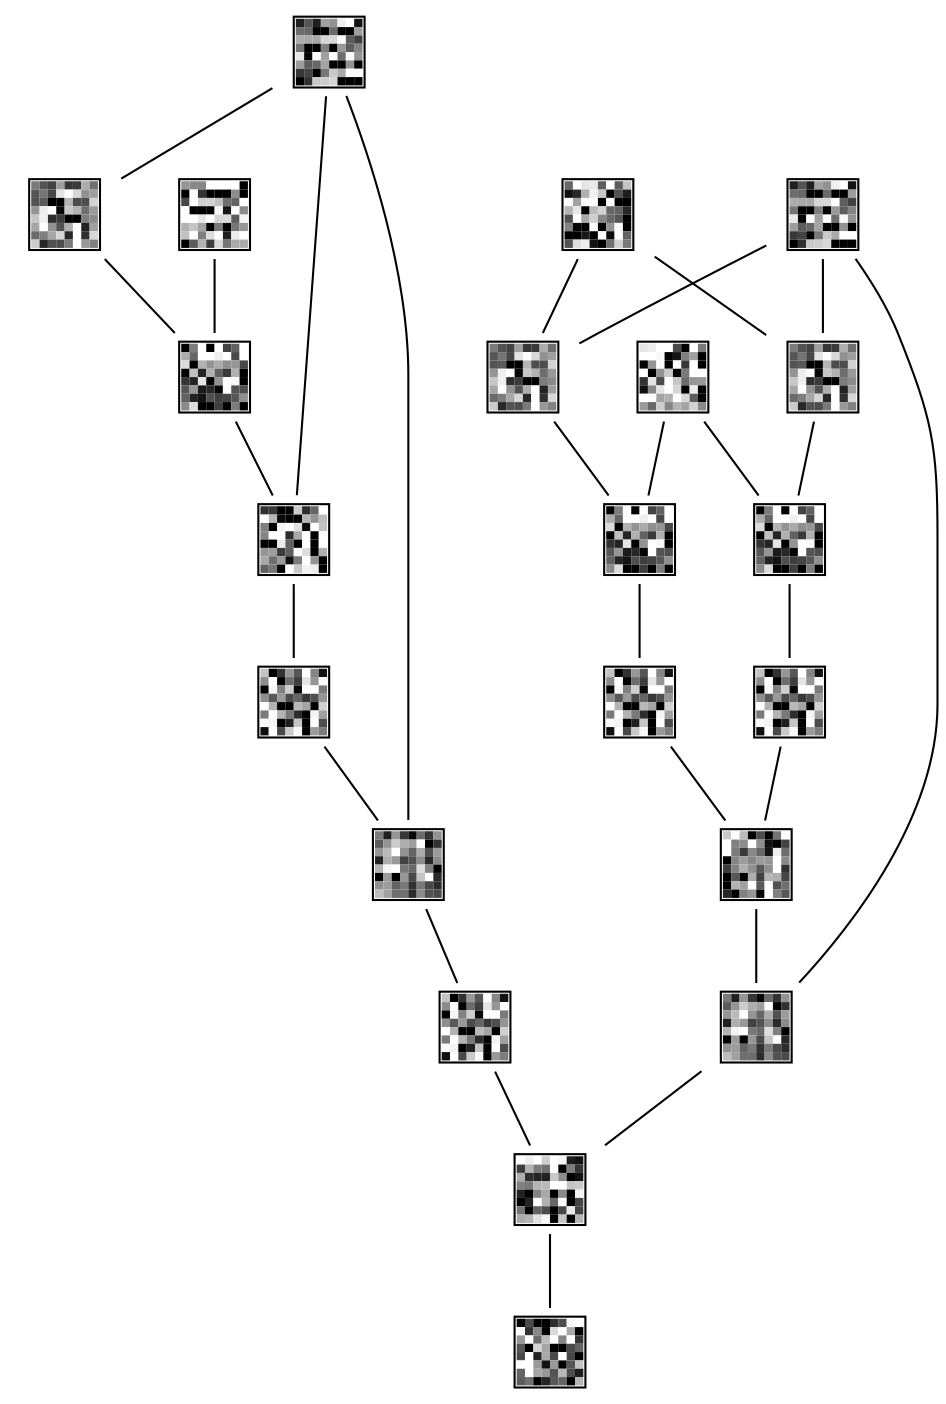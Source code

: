 
graph test {
	n0 [shape=none,margin=none,label=<<table border="1" cellborder="0" cellspacing="0"><tr><td bgcolor="#202020"></td><td bgcolor="#555555"></td><td bgcolor="#202020"></td><td bgcolor="#a1a1a1"></td><td bgcolor="#929292"></td><td bgcolor="#efefef"></td><td bgcolor="#ffffff"></td><td bgcolor="#131313"></td></tr><tr><td bgcolor="#6c6c6c"></td><td bgcolor="#676767"></td><td bgcolor="#000000"></td><td bgcolor="#000000"></td><td bgcolor="#6a6a6a"></td><td bgcolor="#000000"></td><td bgcolor="#000000"></td><td bgcolor="#9d9d9d"></td></tr><tr><td bgcolor="#acacac"></td><td bgcolor="#a8a8a8"></td><td bgcolor="#a7a7a7"></td><td bgcolor="#d5d5d5"></td><td bgcolor="#d7d7d7"></td><td bgcolor="#ffffff"></td><td bgcolor="#5e5e5e"></td><td bgcolor="#414141"></td></tr><tr><td bgcolor="#767676"></td><td bgcolor="#000000"></td><td bgcolor="#000000"></td><td bgcolor="#7f7f7f"></td><td bgcolor="#000000"></td><td bgcolor="#999999"></td><td bgcolor="#5d5d5d"></td><td bgcolor="#848484"></td></tr><tr><td bgcolor="#e9e9e9"></td><td bgcolor="#070707"></td><td bgcolor="#ffffff"></td><td bgcolor="#a0a0a0"></td><td bgcolor="#ffffff"></td><td bgcolor="#6e6e6e"></td><td bgcolor="#f8f8f8"></td><td bgcolor="#939393"></td></tr><tr><td bgcolor="#9d9d9d"></td><td bgcolor="#5c5c5c"></td><td bgcolor="#676767"></td><td bgcolor="#a4a4a4"></td><td bgcolor="#000000"></td><td bgcolor="#000000"></td><td bgcolor="#939393"></td><td bgcolor="#000000"></td></tr><tr><td bgcolor="#373737"></td><td bgcolor="#434343"></td><td bgcolor="#000000"></td><td bgcolor="#777777"></td><td bgcolor="#c9c9c9"></td><td bgcolor="#aaaaaa"></td><td bgcolor="#ffffff"></td><td bgcolor="#ffffff"></td></tr><tr><td bgcolor="#000000"></td><td bgcolor="#303030"></td><td bgcolor="#c9c9c9"></td><td bgcolor="#cbcbcb"></td><td bgcolor="#d6d6d6"></td><td bgcolor="#000000"></td><td bgcolor="#000000"></td><td bgcolor="#000000"></td></tr></table>>];
	n1 [shape=none,margin=none,label=<<table border="1" cellborder="0" cellspacing="0"><tr><td bgcolor="#959595"></td><td bgcolor="#888888"></td><td bgcolor="#878787"></td><td bgcolor="#ffffff"></td><td bgcolor="#ffffff"></td><td bgcolor="#ffffff"></td><td bgcolor="#ffffff"></td><td bgcolor="#000000"></td></tr><tr><td bgcolor="#000000"></td><td bgcolor="#ffffff"></td><td bgcolor="#353535"></td><td bgcolor="#000000"></td><td bgcolor="#000000"></td><td bgcolor="#000000"></td><td bgcolor="#8d8d8d"></td><td bgcolor="#000000"></td></tr><tr><td bgcolor="#464646"></td><td bgcolor="#ffffff"></td><td bgcolor="#d0d0d0"></td><td bgcolor="#d2d2d2"></td><td bgcolor="#c0c0c0"></td><td bgcolor="#707070"></td><td bgcolor="#656565"></td><td bgcolor="#ffffff"></td></tr><tr><td bgcolor="#ffffff"></td><td bgcolor="#000000"></td><td bgcolor="#000000"></td><td bgcolor="#000000"></td><td bgcolor="#f6f6f6"></td><td bgcolor="#151515"></td><td bgcolor="#ffffff"></td><td bgcolor="#8b8b8b"></td></tr><tr><td bgcolor="#ffffff"></td><td bgcolor="#ffffff"></td><td bgcolor="#e8e8e8"></td><td bgcolor="#ffffff"></td><td bgcolor="#d5d5d5"></td><td bgcolor="#d9d9d9"></td><td bgcolor="#5c5c5c"></td><td bgcolor="#f4f4f4"></td></tr><tr><td bgcolor="#b1b1b1"></td><td bgcolor="#c3c3c3"></td><td bgcolor="#a3a3a3"></td><td bgcolor="#000000"></td><td bgcolor="#797979"></td><td bgcolor="#000000"></td><td bgcolor="#777777"></td><td bgcolor="#959595"></td></tr><tr><td bgcolor="#c1c1c1"></td><td bgcolor="#ffffff"></td><td bgcolor="#7f7f7f"></td><td bgcolor="#dcdcdc"></td><td bgcolor="#ffffff"></td><td bgcolor="#202020"></td><td bgcolor="#ececec"></td><td bgcolor="#ffffff"></td></tr><tr><td bgcolor="#000000"></td><td bgcolor="#5c5c5c"></td><td bgcolor="#b2b2b2"></td><td bgcolor="#3d3d3d"></td><td bgcolor="#d8d8d8"></td><td bgcolor="#757575"></td><td bgcolor="#aaaaaa"></td><td bgcolor="#acacac"></td></tr></table>>];
	n2 [shape=none,margin=none,label=<<table border="1" cellborder="0" cellspacing="0"><tr><td bgcolor="#7a7a7a"></td><td bgcolor="#525252"></td><td bgcolor="#424242"></td><td bgcolor="#9e9e9e"></td><td bgcolor="#373737"></td><td bgcolor="#3a3a3a"></td><td bgcolor="#adadad"></td><td bgcolor="#6f6f6f"></td></tr><tr><td bgcolor="#555555"></td><td bgcolor="#757575"></td><td bgcolor="#474747"></td><td bgcolor="#e3e3e3"></td><td bgcolor="#fcfcfc"></td><td bgcolor="#d7d7d7"></td><td bgcolor="#919191"></td><td bgcolor="#9e9e9e"></td></tr><tr><td bgcolor="#535353"></td><td bgcolor="#5a5a5a"></td><td bgcolor="#000000"></td><td bgcolor="#000000"></td><td bgcolor="#b5b5b5"></td><td bgcolor="#4d4d4d"></td><td bgcolor="#4e4e4e"></td><td bgcolor="#d3d3d3"></td></tr><tr><td bgcolor="#949494"></td><td bgcolor="#eeeeee"></td><td bgcolor="#ffffff"></td><td bgcolor="#080808"></td><td bgcolor="#c7c7c7"></td><td bgcolor="#b2b2b2"></td><td bgcolor="#6e6e6e"></td><td bgcolor="#999999"></td></tr><tr><td bgcolor="#c6c6c6"></td><td bgcolor="#efefef"></td><td bgcolor="#2f2f2f"></td><td bgcolor="#3b3b3b"></td><td bgcolor="#000000"></td><td bgcolor="#000000"></td><td bgcolor="#7d7d7d"></td><td bgcolor="#8b8b8b"></td></tr><tr><td bgcolor="#a6a6a6"></td><td bgcolor="#ffffff"></td><td bgcolor="#929292"></td><td bgcolor="#535353"></td><td bgcolor="#afafaf"></td><td bgcolor="#ffffff"></td><td bgcolor="#222222"></td><td bgcolor="#9f9f9f"></td></tr><tr><td bgcolor="#6a6a6a"></td><td bgcolor="#7f7f7f"></td><td bgcolor="#a7a7a7"></td><td bgcolor="#d6d6d6"></td><td bgcolor="#282828"></td><td bgcolor="#ffffff"></td><td bgcolor="#303030"></td><td bgcolor="#d7d7d7"></td></tr><tr><td bgcolor="#cacaca"></td><td bgcolor="#282828"></td><td bgcolor="#525252"></td><td bgcolor="#4d4d4d"></td><td bgcolor="#7a7a7a"></td><td bgcolor="#ffffff"></td><td bgcolor="#989898"></td><td bgcolor="#818181"></td></tr></table>>];
	n3 [shape=none,margin=none,label=<<table border="1" cellborder="0" cellspacing="0"><tr><td bgcolor="#000000"></td><td bgcolor="#7c7c7c"></td><td bgcolor="#ffffff"></td><td bgcolor="#000000"></td><td bgcolor="#ffffff"></td><td bgcolor="#434343"></td><td bgcolor="#616161"></td><td bgcolor="#ffffff"></td></tr><tr><td bgcolor="#ababab"></td><td bgcolor="#666666"></td><td bgcolor="#ffffff"></td><td bgcolor="#ffffff"></td><td bgcolor="#efefef"></td><td bgcolor="#ffffff"></td><td bgcolor="#494949"></td><td bgcolor="#ffffff"></td></tr><tr><td bgcolor="#dbdbdb"></td><td bgcolor="#000000"></td><td bgcolor="#b2b2b2"></td><td bgcolor="#939393"></td><td bgcolor="#aaaaaa"></td><td bgcolor="#8f8f8f"></td><td bgcolor="#959595"></td><td bgcolor="#474747"></td></tr><tr><td bgcolor="#000000"></td><td bgcolor="#c0c0c0"></td><td bgcolor="#252525"></td><td bgcolor="#b0b0b0"></td><td bgcolor="#616161"></td><td bgcolor="#3a3a3a"></td><td bgcolor="#b0b0b0"></td><td bgcolor="#000000"></td></tr><tr><td bgcolor="#323232"></td><td bgcolor="#242424"></td><td bgcolor="#e5e5e5"></td><td bgcolor="#000000"></td><td bgcolor="#939393"></td><td bgcolor="#ffffff"></td><td bgcolor="#f8f8f8"></td><td bgcolor="#000000"></td></tr><tr><td bgcolor="#575757"></td><td bgcolor="#969696"></td><td bgcolor="#1b1b1b"></td><td bgcolor="#282828"></td><td bgcolor="#050505"></td><td bgcolor="#ffffff"></td><td bgcolor="#535353"></td><td bgcolor="#4e4e4e"></td></tr><tr><td bgcolor="#626262"></td><td bgcolor="#232323"></td><td bgcolor="#131313"></td><td bgcolor="#4f4f4f"></td><td bgcolor="#3e3e3e"></td><td bgcolor="#444444"></td><td bgcolor="#575757"></td><td bgcolor="#909090"></td></tr><tr><td bgcolor="#8a8a8a"></td><td bgcolor="#dddddd"></td><td bgcolor="#000000"></td><td bgcolor="#000000"></td><td bgcolor="#3e3e3e"></td><td bgcolor="#000000"></td><td bgcolor="#7c7c7c"></td><td bgcolor="#000000"></td></tr></table>>];
	n4 [shape=none,margin=none,label=<<table border="1" cellborder="0" cellspacing="0"><tr><td bgcolor="#313131"></td><td bgcolor="#393939"></td><td bgcolor="#000000"></td><td bgcolor="#000000"></td><td bgcolor="#cccccc"></td><td bgcolor="#2d2d2d"></td><td bgcolor="#656565"></td><td bgcolor="#ffffff"></td></tr><tr><td bgcolor="#ffffff"></td><td bgcolor="#b7b7b7"></td><td bgcolor="#0a0a0a"></td><td bgcolor="#000000"></td><td bgcolor="#000000"></td><td bgcolor="#b5b5b5"></td><td bgcolor="#949494"></td><td bgcolor="#bcbcbc"></td></tr><tr><td bgcolor="#7f7f7f"></td><td bgcolor="#000000"></td><td bgcolor="#f5f5f5"></td><td bgcolor="#ffffff"></td><td bgcolor="#e0e0e0"></td><td bgcolor="#0b0b0b"></td><td bgcolor="#ffffff"></td><td bgcolor="#c2c2c2"></td></tr><tr><td bgcolor="#858585"></td><td bgcolor="#ffffff"></td><td bgcolor="#ffffff"></td><td bgcolor="#2c2c2c"></td><td bgcolor="#a9a9a9"></td><td bgcolor="#ffffff"></td><td bgcolor="#000000"></td><td bgcolor="#ffffff"></td></tr><tr><td bgcolor="#000000"></td><td bgcolor="#000000"></td><td bgcolor="#ebebeb"></td><td bgcolor="#616161"></td><td bgcolor="#000000"></td><td bgcolor="#ffffff"></td><td bgcolor="#000000"></td><td bgcolor="#ffffff"></td></tr><tr><td bgcolor="#969696"></td><td bgcolor="#9d9d9d"></td><td bgcolor="#3a3a3a"></td><td bgcolor="#5f5f5f"></td><td bgcolor="#ffffff"></td><td bgcolor="#dddddd"></td><td bgcolor="#000000"></td><td bgcolor="#b0b0b0"></td></tr><tr><td bgcolor="#a8a8a8"></td><td bgcolor="#6e6e6e"></td><td bgcolor="#989898"></td><td bgcolor="#111111"></td><td bgcolor="#7b7b7b"></td><td bgcolor="#ffffff"></td><td bgcolor="#949494"></td><td bgcolor="#000000"></td></tr><tr><td bgcolor="#616161"></td><td bgcolor="#767676"></td><td bgcolor="#000000"></td><td bgcolor="#ffffff"></td><td bgcolor="#c9c9c9"></td><td bgcolor="#f3f3f3"></td><td bgcolor="#efefef"></td><td bgcolor="#000000"></td></tr></table>>];
	n5 [shape=none,margin=none,label=<<table border="1" cellborder="0" cellspacing="0"><tr><td bgcolor="#c3c3c3"></td><td bgcolor="#000000"></td><td bgcolor="#323232"></td><td bgcolor="#979797"></td><td bgcolor="#565656"></td><td bgcolor="#ffffff"></td><td bgcolor="#868686"></td><td bgcolor="#131313"></td></tr><tr><td bgcolor="#8b8b8b"></td><td bgcolor="#ffffff"></td><td bgcolor="#000000"></td><td bgcolor="#6c6c6c"></td><td bgcolor="#3e3e3e"></td><td bgcolor="#e5e5e5"></td><td bgcolor="#959595"></td><td bgcolor="#ffffff"></td></tr><tr><td bgcolor="#000000"></td><td bgcolor="#f6f6f6"></td><td bgcolor="#818181"></td><td bgcolor="#cecece"></td><td bgcolor="#090909"></td><td bgcolor="#ffffff"></td><td bgcolor="#ffffff"></td><td bgcolor="#7a7a7a"></td></tr><tr><td bgcolor="#8e8e8e"></td><td bgcolor="#595959"></td><td bgcolor="#999999"></td><td bgcolor="#4b4b4b"></td><td bgcolor="#656565"></td><td bgcolor="#383838"></td><td bgcolor="#4f4f4f"></td><td bgcolor="#959595"></td></tr><tr><td bgcolor="#ffffff"></td><td bgcolor="#b2b2b2"></td><td bgcolor="#000000"></td><td bgcolor="#000000"></td><td bgcolor="#b9b9b9"></td><td bgcolor="#a4a4a4"></td><td bgcolor="#000000"></td><td bgcolor="#d0d0d0"></td></tr><tr><td bgcolor="#7a7a7a"></td><td bgcolor="#ffffff"></td><td bgcolor="#b3b3b3"></td><td bgcolor="#787878"></td><td bgcolor="#2c2c2c"></td><td bgcolor="#000000"></td><td bgcolor="#f4f4f4"></td><td bgcolor="#a0a0a0"></td></tr><tr><td bgcolor="#f9f9f9"></td><td bgcolor="#f3f3f3"></td><td bgcolor="#000000"></td><td bgcolor="#202020"></td><td bgcolor="#c4c4c4"></td><td bgcolor="#000000"></td><td bgcolor="#ffffff"></td><td bgcolor="#4d4d4d"></td></tr><tr><td bgcolor="#101010"></td><td bgcolor="#ffffff"></td><td bgcolor="#484848"></td><td bgcolor="#c9c9c9"></td><td bgcolor="#f7f7f7"></td><td bgcolor="#000000"></td><td bgcolor="#999999"></td><td bgcolor="#7c7c7c"></td></tr></table>>];
	n6 [shape=none,margin=none,label=<<table border="1" cellborder="0" cellspacing="0"><tr><td bgcolor="#7a7a7a"></td><td bgcolor="#202020"></td><td bgcolor="#959595"></td><td bgcolor="#363636"></td><td bgcolor="#080808"></td><td bgcolor="#6a6a6a"></td><td bgcolor="#343434"></td><td bgcolor="#929292"></td></tr><tr><td bgcolor="#5b5b5b"></td><td bgcolor="#949494"></td><td bgcolor="#cccccc"></td><td bgcolor="#adadad"></td><td bgcolor="#9e9e9e"></td><td bgcolor="#ffffff"></td><td bgcolor="#000000"></td><td bgcolor="#313131"></td></tr><tr><td bgcolor="#969696"></td><td bgcolor="#bababa"></td><td bgcolor="#ffffff"></td><td bgcolor="#939393"></td><td bgcolor="#656565"></td><td bgcolor="#acacac"></td><td bgcolor="#505050"></td><td bgcolor="#9b9b9b"></td></tr><tr><td bgcolor="#212121"></td><td bgcolor="#aeaeae"></td><td bgcolor="#989898"></td><td bgcolor="#414141"></td><td bgcolor="#525252"></td><td bgcolor="#8c8c8c"></td><td bgcolor="#292929"></td><td bgcolor="#8b8b8b"></td></tr><tr><td bgcolor="#b3b3b3"></td><td bgcolor="#f5f5f5"></td><td bgcolor="#ffffff"></td><td bgcolor="#787878"></td><td bgcolor="#696969"></td><td bgcolor="#dedede"></td><td bgcolor="#808080"></td><td bgcolor="#000000"></td></tr><tr><td bgcolor="#000000"></td><td bgcolor="#9c9c9c"></td><td bgcolor="#000000"></td><td bgcolor="#979797"></td><td bgcolor="#4b4b4b"></td><td bgcolor="#c5c5c5"></td><td bgcolor="#ffffff"></td><td bgcolor="#282828"></td></tr><tr><td bgcolor="#909090"></td><td bgcolor="#9c9c9c"></td><td bgcolor="#636363"></td><td bgcolor="#797979"></td><td bgcolor="#323232"></td><td bgcolor="#797979"></td><td bgcolor="#4a4a4a"></td><td bgcolor="#2c2c2c"></td></tr><tr><td bgcolor="#bcbcbc"></td><td bgcolor="#a0a0a0"></td><td bgcolor="#6e6e6e"></td><td bgcolor="#6e6e6e"></td><td bgcolor="#2c2c2c"></td><td bgcolor="#8b8b8b"></td><td bgcolor="#515151"></td><td bgcolor="#4b4b4b"></td></tr></table>>];
	n7 [shape=none,margin=none,label=<<table border="1" cellborder="0" cellspacing="0"><tr><td bgcolor="#c3c3c3"></td><td bgcolor="#000000"></td><td bgcolor="#323232"></td><td bgcolor="#979797"></td><td bgcolor="#565656"></td><td bgcolor="#ffffff"></td><td bgcolor="#868686"></td><td bgcolor="#131313"></td></tr><tr><td bgcolor="#8b8b8b"></td><td bgcolor="#ffffff"></td><td bgcolor="#000000"></td><td bgcolor="#6c6c6c"></td><td bgcolor="#3e3e3e"></td><td bgcolor="#e5e5e5"></td><td bgcolor="#959595"></td><td bgcolor="#ffffff"></td></tr><tr><td bgcolor="#000000"></td><td bgcolor="#f6f6f6"></td><td bgcolor="#818181"></td><td bgcolor="#cecece"></td><td bgcolor="#090909"></td><td bgcolor="#ffffff"></td><td bgcolor="#ffffff"></td><td bgcolor="#7a7a7a"></td></tr><tr><td bgcolor="#8e8e8e"></td><td bgcolor="#595959"></td><td bgcolor="#999999"></td><td bgcolor="#4b4b4b"></td><td bgcolor="#656565"></td><td bgcolor="#383838"></td><td bgcolor="#4f4f4f"></td><td bgcolor="#959595"></td></tr><tr><td bgcolor="#ffffff"></td><td bgcolor="#b2b2b2"></td><td bgcolor="#000000"></td><td bgcolor="#000000"></td><td bgcolor="#b9b9b9"></td><td bgcolor="#a4a4a4"></td><td bgcolor="#000000"></td><td bgcolor="#d0d0d0"></td></tr><tr><td bgcolor="#7a7a7a"></td><td bgcolor="#ffffff"></td><td bgcolor="#b3b3b3"></td><td bgcolor="#787878"></td><td bgcolor="#2c2c2c"></td><td bgcolor="#000000"></td><td bgcolor="#f4f4f4"></td><td bgcolor="#a0a0a0"></td></tr><tr><td bgcolor="#f9f9f9"></td><td bgcolor="#f3f3f3"></td><td bgcolor="#000000"></td><td bgcolor="#202020"></td><td bgcolor="#c4c4c4"></td><td bgcolor="#000000"></td><td bgcolor="#ffffff"></td><td bgcolor="#4d4d4d"></td></tr><tr><td bgcolor="#101010"></td><td bgcolor="#ffffff"></td><td bgcolor="#484848"></td><td bgcolor="#c9c9c9"></td><td bgcolor="#f7f7f7"></td><td bgcolor="#000000"></td><td bgcolor="#999999"></td><td bgcolor="#7c7c7c"></td></tr></table>>];
	n8 [shape=none,margin=none,label=<<table border="1" cellborder="0" cellspacing="0"><tr><td bgcolor="#202020"></td><td bgcolor="#555555"></td><td bgcolor="#202020"></td><td bgcolor="#a1a1a1"></td><td bgcolor="#929292"></td><td bgcolor="#efefef"></td><td bgcolor="#ffffff"></td><td bgcolor="#131313"></td></tr><tr><td bgcolor="#6c6c6c"></td><td bgcolor="#676767"></td><td bgcolor="#000000"></td><td bgcolor="#000000"></td><td bgcolor="#6a6a6a"></td><td bgcolor="#000000"></td><td bgcolor="#000000"></td><td bgcolor="#9d9d9d"></td></tr><tr><td bgcolor="#acacac"></td><td bgcolor="#a8a8a8"></td><td bgcolor="#a7a7a7"></td><td bgcolor="#d5d5d5"></td><td bgcolor="#d7d7d7"></td><td bgcolor="#ffffff"></td><td bgcolor="#5e5e5e"></td><td bgcolor="#414141"></td></tr><tr><td bgcolor="#767676"></td><td bgcolor="#000000"></td><td bgcolor="#000000"></td><td bgcolor="#7f7f7f"></td><td bgcolor="#000000"></td><td bgcolor="#999999"></td><td bgcolor="#5d5d5d"></td><td bgcolor="#848484"></td></tr><tr><td bgcolor="#e9e9e9"></td><td bgcolor="#070707"></td><td bgcolor="#ffffff"></td><td bgcolor="#a0a0a0"></td><td bgcolor="#ffffff"></td><td bgcolor="#6e6e6e"></td><td bgcolor="#f8f8f8"></td><td bgcolor="#939393"></td></tr><tr><td bgcolor="#9d9d9d"></td><td bgcolor="#5c5c5c"></td><td bgcolor="#676767"></td><td bgcolor="#a4a4a4"></td><td bgcolor="#000000"></td><td bgcolor="#000000"></td><td bgcolor="#939393"></td><td bgcolor="#000000"></td></tr><tr><td bgcolor="#373737"></td><td bgcolor="#434343"></td><td bgcolor="#000000"></td><td bgcolor="#777777"></td><td bgcolor="#c9c9c9"></td><td bgcolor="#aaaaaa"></td><td bgcolor="#ffffff"></td><td bgcolor="#ffffff"></td></tr><tr><td bgcolor="#000000"></td><td bgcolor="#303030"></td><td bgcolor="#c9c9c9"></td><td bgcolor="#cbcbcb"></td><td bgcolor="#d6d6d6"></td><td bgcolor="#000000"></td><td bgcolor="#000000"></td><td bgcolor="#000000"></td></tr></table>>];
	n9 [shape=none,margin=none,label=<<table border="1" cellborder="0" cellspacing="0"><tr><td bgcolor="#e5e5e5"></td><td bgcolor="#ededed"></td><td bgcolor="#ffffff"></td><td bgcolor="#ffffff"></td><td bgcolor="#494949"></td><td bgcolor="#010101"></td><td bgcolor="#ffffff"></td><td bgcolor="#7a7a7a"></td></tr><tr><td bgcolor="#ffffff"></td><td bgcolor="#ffffff"></td><td bgcolor="#f8f8f8"></td><td bgcolor="#000000"></td><td bgcolor="#161616"></td><td bgcolor="#808080"></td><td bgcolor="#9e9e9e"></td><td bgcolor="#000000"></td></tr><tr><td bgcolor="#000000"></td><td bgcolor="#959595"></td><td bgcolor="#fbfbfb"></td><td bgcolor="#000000"></td><td bgcolor="#ffffff"></td><td bgcolor="#383838"></td><td bgcolor="#ffffff"></td><td bgcolor="#000000"></td></tr><tr><td bgcolor="#ffffff"></td><td bgcolor="#000000"></td><td bgcolor="#929292"></td><td bgcolor="#c9c9c9"></td><td bgcolor="#020202"></td><td bgcolor="#797979"></td><td bgcolor="#ffffff"></td><td bgcolor="#ffffff"></td></tr><tr><td bgcolor="#333333"></td><td bgcolor="#e4e4e4"></td><td bgcolor="#4b4b4b"></td><td bgcolor="#ffffff"></td><td bgcolor="#c6c6c6"></td><td bgcolor="#6e6e6e"></td><td bgcolor="#959595"></td><td bgcolor="#999999"></td></tr><tr><td bgcolor="#0f0f0f"></td><td bgcolor="#878787"></td><td bgcolor="#e3e3e3"></td><td bgcolor="#ffffff"></td><td bgcolor="#d4d4d4"></td><td bgcolor="#000000"></td><td bgcolor="#eaeaea"></td><td bgcolor="#000000"></td></tr><tr><td bgcolor="#ffffff"></td><td bgcolor="#fcfcfc"></td><td bgcolor="#a3a3a3"></td><td bgcolor="#b0b0b0"></td><td bgcolor="#ffffff"></td><td bgcolor="#d8d8d8"></td><td bgcolor="#5c5c5c"></td><td bgcolor="#040404"></td></tr><tr><td bgcolor="#999999"></td><td bgcolor="#696969"></td><td bgcolor="#cecece"></td><td bgcolor="#858585"></td><td bgcolor="#b4b4b4"></td><td bgcolor="#a3a3a3"></td><td bgcolor="#d0d0d0"></td><td bgcolor="#8b8b8b"></td></tr></table>>];
	n10 [shape=none,margin=none,label=<<table border="1" cellborder="0" cellspacing="0"><tr><td bgcolor="#676767"></td><td bgcolor="#ffffff"></td><td bgcolor="#e5e5e5"></td><td bgcolor="#e8e8e8"></td><td bgcolor="#5e5e5e"></td><td bgcolor="#ffffff"></td><td bgcolor="#5d5d5d"></td><td bgcolor="#c3c3c3"></td></tr><tr><td bgcolor="#111111"></td><td bgcolor="#292929"></td><td bgcolor="#afafaf"></td><td bgcolor="#f1f1f1"></td><td bgcolor="#c6c6c6"></td><td bgcolor="#000000"></td><td bgcolor="#525252"></td><td bgcolor="#1d1d1d"></td></tr><tr><td bgcolor="#ffffff"></td><td bgcolor="#a2a2a2"></td><td bgcolor="#ffffff"></td><td bgcolor="#ffffff"></td><td bgcolor="#000000"></td><td bgcolor="#ffffff"></td><td bgcolor="#000000"></td><td bgcolor="#000000"></td></tr><tr><td bgcolor="#b4b4b4"></td><td bgcolor="#e6e6e6"></td><td bgcolor="#000000"></td><td bgcolor="#bababa"></td><td bgcolor="#d3d3d3"></td><td bgcolor="#686868"></td><td bgcolor="#636363"></td><td bgcolor="#272727"></td></tr><tr><td bgcolor="#505050"></td><td bgcolor="#ffffff"></td><td bgcolor="#a7a7a7"></td><td bgcolor="#cfcfcf"></td><td bgcolor="#868686"></td><td bgcolor="#696969"></td><td bgcolor="#565656"></td><td bgcolor="#000000"></td></tr><tr><td bgcolor="#828282"></td><td bgcolor="#070707"></td><td bgcolor="#000000"></td><td bgcolor="#ffffff"></td><td bgcolor="#000000"></td><td bgcolor="#959595"></td><td bgcolor="#ffffff"></td><td bgcolor="#000000"></td></tr><tr><td bgcolor="#000000"></td><td bgcolor="#000000"></td><td bgcolor="#181818"></td><td bgcolor="#000000"></td><td bgcolor="#ffffff"></td><td bgcolor="#0b0b0b"></td><td bgcolor="#ffffff"></td><td bgcolor="#646464"></td></tr><tr><td bgcolor="#525252"></td><td bgcolor="#dddddd"></td><td bgcolor="#ececec"></td><td bgcolor="#121212"></td><td bgcolor="#000000"></td><td bgcolor="#6e6e6e"></td><td bgcolor="#cecece"></td><td bgcolor="#777777"></td></tr></table>>];
	n11 [shape=none,margin=none,label=<<table border="1" cellborder="0" cellspacing="0"><tr><td bgcolor="#7a7a7a"></td><td bgcolor="#525252"></td><td bgcolor="#424242"></td><td bgcolor="#9e9e9e"></td><td bgcolor="#373737"></td><td bgcolor="#3a3a3a"></td><td bgcolor="#adadad"></td><td bgcolor="#6f6f6f"></td></tr><tr><td bgcolor="#555555"></td><td bgcolor="#757575"></td><td bgcolor="#474747"></td><td bgcolor="#e3e3e3"></td><td bgcolor="#fcfcfc"></td><td bgcolor="#d7d7d7"></td><td bgcolor="#919191"></td><td bgcolor="#9e9e9e"></td></tr><tr><td bgcolor="#535353"></td><td bgcolor="#5a5a5a"></td><td bgcolor="#000000"></td><td bgcolor="#000000"></td><td bgcolor="#b5b5b5"></td><td bgcolor="#4d4d4d"></td><td bgcolor="#4e4e4e"></td><td bgcolor="#d3d3d3"></td></tr><tr><td bgcolor="#949494"></td><td bgcolor="#eeeeee"></td><td bgcolor="#ffffff"></td><td bgcolor="#080808"></td><td bgcolor="#c7c7c7"></td><td bgcolor="#b2b2b2"></td><td bgcolor="#6e6e6e"></td><td bgcolor="#999999"></td></tr><tr><td bgcolor="#c6c6c6"></td><td bgcolor="#efefef"></td><td bgcolor="#2f2f2f"></td><td bgcolor="#3b3b3b"></td><td bgcolor="#000000"></td><td bgcolor="#000000"></td><td bgcolor="#7d7d7d"></td><td bgcolor="#8b8b8b"></td></tr><tr><td bgcolor="#a6a6a6"></td><td bgcolor="#ffffff"></td><td bgcolor="#929292"></td><td bgcolor="#535353"></td><td bgcolor="#afafaf"></td><td bgcolor="#ffffff"></td><td bgcolor="#222222"></td><td bgcolor="#9f9f9f"></td></tr><tr><td bgcolor="#6a6a6a"></td><td bgcolor="#7f7f7f"></td><td bgcolor="#a7a7a7"></td><td bgcolor="#d6d6d6"></td><td bgcolor="#282828"></td><td bgcolor="#ffffff"></td><td bgcolor="#303030"></td><td bgcolor="#d7d7d7"></td></tr><tr><td bgcolor="#cacaca"></td><td bgcolor="#282828"></td><td bgcolor="#525252"></td><td bgcolor="#4d4d4d"></td><td bgcolor="#7a7a7a"></td><td bgcolor="#ffffff"></td><td bgcolor="#989898"></td><td bgcolor="#818181"></td></tr></table>>];
	n12 [shape=none,margin=none,label=<<table border="1" cellborder="0" cellspacing="0"><tr><td bgcolor="#000000"></td><td bgcolor="#7c7c7c"></td><td bgcolor="#ffffff"></td><td bgcolor="#000000"></td><td bgcolor="#ffffff"></td><td bgcolor="#434343"></td><td bgcolor="#616161"></td><td bgcolor="#ffffff"></td></tr><tr><td bgcolor="#ababab"></td><td bgcolor="#666666"></td><td bgcolor="#ffffff"></td><td bgcolor="#ffffff"></td><td bgcolor="#efefef"></td><td bgcolor="#ffffff"></td><td bgcolor="#494949"></td><td bgcolor="#ffffff"></td></tr><tr><td bgcolor="#dbdbdb"></td><td bgcolor="#000000"></td><td bgcolor="#b2b2b2"></td><td bgcolor="#939393"></td><td bgcolor="#aaaaaa"></td><td bgcolor="#8f8f8f"></td><td bgcolor="#959595"></td><td bgcolor="#474747"></td></tr><tr><td bgcolor="#000000"></td><td bgcolor="#c0c0c0"></td><td bgcolor="#252525"></td><td bgcolor="#b0b0b0"></td><td bgcolor="#616161"></td><td bgcolor="#3a3a3a"></td><td bgcolor="#b0b0b0"></td><td bgcolor="#000000"></td></tr><tr><td bgcolor="#323232"></td><td bgcolor="#242424"></td><td bgcolor="#e5e5e5"></td><td bgcolor="#000000"></td><td bgcolor="#939393"></td><td bgcolor="#ffffff"></td><td bgcolor="#f8f8f8"></td><td bgcolor="#000000"></td></tr><tr><td bgcolor="#575757"></td><td bgcolor="#969696"></td><td bgcolor="#1b1b1b"></td><td bgcolor="#282828"></td><td bgcolor="#050505"></td><td bgcolor="#ffffff"></td><td bgcolor="#535353"></td><td bgcolor="#4e4e4e"></td></tr><tr><td bgcolor="#626262"></td><td bgcolor="#232323"></td><td bgcolor="#131313"></td><td bgcolor="#4f4f4f"></td><td bgcolor="#3e3e3e"></td><td bgcolor="#444444"></td><td bgcolor="#575757"></td><td bgcolor="#909090"></td></tr><tr><td bgcolor="#8a8a8a"></td><td bgcolor="#dddddd"></td><td bgcolor="#000000"></td><td bgcolor="#000000"></td><td bgcolor="#3e3e3e"></td><td bgcolor="#000000"></td><td bgcolor="#7c7c7c"></td><td bgcolor="#000000"></td></tr></table>>];
	n13 [shape=none,margin=none,label=<<table border="1" cellborder="0" cellspacing="0"><tr><td bgcolor="#c3c3c3"></td><td bgcolor="#000000"></td><td bgcolor="#323232"></td><td bgcolor="#979797"></td><td bgcolor="#565656"></td><td bgcolor="#ffffff"></td><td bgcolor="#868686"></td><td bgcolor="#131313"></td></tr><tr><td bgcolor="#8b8b8b"></td><td bgcolor="#ffffff"></td><td bgcolor="#000000"></td><td bgcolor="#6c6c6c"></td><td bgcolor="#3e3e3e"></td><td bgcolor="#e5e5e5"></td><td bgcolor="#959595"></td><td bgcolor="#ffffff"></td></tr><tr><td bgcolor="#000000"></td><td bgcolor="#f6f6f6"></td><td bgcolor="#818181"></td><td bgcolor="#cecece"></td><td bgcolor="#090909"></td><td bgcolor="#ffffff"></td><td bgcolor="#ffffff"></td><td bgcolor="#7a7a7a"></td></tr><tr><td bgcolor="#8e8e8e"></td><td bgcolor="#595959"></td><td bgcolor="#999999"></td><td bgcolor="#4b4b4b"></td><td bgcolor="#656565"></td><td bgcolor="#383838"></td><td bgcolor="#4f4f4f"></td><td bgcolor="#959595"></td></tr><tr><td bgcolor="#ffffff"></td><td bgcolor="#b2b2b2"></td><td bgcolor="#000000"></td><td bgcolor="#000000"></td><td bgcolor="#b9b9b9"></td><td bgcolor="#a4a4a4"></td><td bgcolor="#000000"></td><td bgcolor="#d0d0d0"></td></tr><tr><td bgcolor="#7a7a7a"></td><td bgcolor="#ffffff"></td><td bgcolor="#b3b3b3"></td><td bgcolor="#787878"></td><td bgcolor="#2c2c2c"></td><td bgcolor="#000000"></td><td bgcolor="#f4f4f4"></td><td bgcolor="#a0a0a0"></td></tr><tr><td bgcolor="#f9f9f9"></td><td bgcolor="#f3f3f3"></td><td bgcolor="#000000"></td><td bgcolor="#202020"></td><td bgcolor="#c4c4c4"></td><td bgcolor="#000000"></td><td bgcolor="#ffffff"></td><td bgcolor="#4d4d4d"></td></tr><tr><td bgcolor="#101010"></td><td bgcolor="#ffffff"></td><td bgcolor="#484848"></td><td bgcolor="#c9c9c9"></td><td bgcolor="#f7f7f7"></td><td bgcolor="#000000"></td><td bgcolor="#999999"></td><td bgcolor="#7c7c7c"></td></tr></table>>];
	n14 [shape=none,margin=none,label=<<table border="1" cellborder="0" cellspacing="0"><tr><td bgcolor="#7a7a7a"></td><td bgcolor="#525252"></td><td bgcolor="#424242"></td><td bgcolor="#9e9e9e"></td><td bgcolor="#373737"></td><td bgcolor="#3a3a3a"></td><td bgcolor="#adadad"></td><td bgcolor="#6f6f6f"></td></tr><tr><td bgcolor="#555555"></td><td bgcolor="#757575"></td><td bgcolor="#474747"></td><td bgcolor="#e3e3e3"></td><td bgcolor="#fcfcfc"></td><td bgcolor="#d7d7d7"></td><td bgcolor="#919191"></td><td bgcolor="#9e9e9e"></td></tr><tr><td bgcolor="#535353"></td><td bgcolor="#5a5a5a"></td><td bgcolor="#000000"></td><td bgcolor="#000000"></td><td bgcolor="#b5b5b5"></td><td bgcolor="#4d4d4d"></td><td bgcolor="#4e4e4e"></td><td bgcolor="#d3d3d3"></td></tr><tr><td bgcolor="#949494"></td><td bgcolor="#eeeeee"></td><td bgcolor="#ffffff"></td><td bgcolor="#080808"></td><td bgcolor="#c7c7c7"></td><td bgcolor="#b2b2b2"></td><td bgcolor="#6e6e6e"></td><td bgcolor="#999999"></td></tr><tr><td bgcolor="#c6c6c6"></td><td bgcolor="#efefef"></td><td bgcolor="#2f2f2f"></td><td bgcolor="#3b3b3b"></td><td bgcolor="#000000"></td><td bgcolor="#000000"></td><td bgcolor="#7d7d7d"></td><td bgcolor="#8b8b8b"></td></tr><tr><td bgcolor="#a6a6a6"></td><td bgcolor="#ffffff"></td><td bgcolor="#929292"></td><td bgcolor="#535353"></td><td bgcolor="#afafaf"></td><td bgcolor="#ffffff"></td><td bgcolor="#222222"></td><td bgcolor="#9f9f9f"></td></tr><tr><td bgcolor="#6a6a6a"></td><td bgcolor="#7f7f7f"></td><td bgcolor="#a7a7a7"></td><td bgcolor="#d6d6d6"></td><td bgcolor="#282828"></td><td bgcolor="#ffffff"></td><td bgcolor="#303030"></td><td bgcolor="#d7d7d7"></td></tr><tr><td bgcolor="#cacaca"></td><td bgcolor="#282828"></td><td bgcolor="#525252"></td><td bgcolor="#4d4d4d"></td><td bgcolor="#7a7a7a"></td><td bgcolor="#ffffff"></td><td bgcolor="#989898"></td><td bgcolor="#818181"></td></tr></table>>];
	n15 [shape=none,margin=none,label=<<table border="1" cellborder="0" cellspacing="0"><tr><td bgcolor="#000000"></td><td bgcolor="#7c7c7c"></td><td bgcolor="#ffffff"></td><td bgcolor="#000000"></td><td bgcolor="#ffffff"></td><td bgcolor="#434343"></td><td bgcolor="#616161"></td><td bgcolor="#ffffff"></td></tr><tr><td bgcolor="#ababab"></td><td bgcolor="#666666"></td><td bgcolor="#ffffff"></td><td bgcolor="#ffffff"></td><td bgcolor="#efefef"></td><td bgcolor="#ffffff"></td><td bgcolor="#494949"></td><td bgcolor="#ffffff"></td></tr><tr><td bgcolor="#dbdbdb"></td><td bgcolor="#000000"></td><td bgcolor="#b2b2b2"></td><td bgcolor="#939393"></td><td bgcolor="#aaaaaa"></td><td bgcolor="#8f8f8f"></td><td bgcolor="#959595"></td><td bgcolor="#474747"></td></tr><tr><td bgcolor="#000000"></td><td bgcolor="#c0c0c0"></td><td bgcolor="#252525"></td><td bgcolor="#b0b0b0"></td><td bgcolor="#616161"></td><td bgcolor="#3a3a3a"></td><td bgcolor="#b0b0b0"></td><td bgcolor="#000000"></td></tr><tr><td bgcolor="#323232"></td><td bgcolor="#242424"></td><td bgcolor="#e5e5e5"></td><td bgcolor="#000000"></td><td bgcolor="#939393"></td><td bgcolor="#ffffff"></td><td bgcolor="#f8f8f8"></td><td bgcolor="#000000"></td></tr><tr><td bgcolor="#575757"></td><td bgcolor="#969696"></td><td bgcolor="#1b1b1b"></td><td bgcolor="#282828"></td><td bgcolor="#050505"></td><td bgcolor="#ffffff"></td><td bgcolor="#535353"></td><td bgcolor="#4e4e4e"></td></tr><tr><td bgcolor="#626262"></td><td bgcolor="#232323"></td><td bgcolor="#131313"></td><td bgcolor="#4f4f4f"></td><td bgcolor="#3e3e3e"></td><td bgcolor="#444444"></td><td bgcolor="#575757"></td><td bgcolor="#909090"></td></tr><tr><td bgcolor="#8a8a8a"></td><td bgcolor="#dddddd"></td><td bgcolor="#000000"></td><td bgcolor="#000000"></td><td bgcolor="#3e3e3e"></td><td bgcolor="#000000"></td><td bgcolor="#7c7c7c"></td><td bgcolor="#000000"></td></tr></table>>];
	n16 [shape=none,margin=none,label=<<table border="1" cellborder="0" cellspacing="0"><tr><td bgcolor="#c3c3c3"></td><td bgcolor="#000000"></td><td bgcolor="#323232"></td><td bgcolor="#979797"></td><td bgcolor="#565656"></td><td bgcolor="#ffffff"></td><td bgcolor="#868686"></td><td bgcolor="#131313"></td></tr><tr><td bgcolor="#8b8b8b"></td><td bgcolor="#ffffff"></td><td bgcolor="#000000"></td><td bgcolor="#6c6c6c"></td><td bgcolor="#3e3e3e"></td><td bgcolor="#e5e5e5"></td><td bgcolor="#959595"></td><td bgcolor="#ffffff"></td></tr><tr><td bgcolor="#000000"></td><td bgcolor="#f6f6f6"></td><td bgcolor="#818181"></td><td bgcolor="#cecece"></td><td bgcolor="#090909"></td><td bgcolor="#ffffff"></td><td bgcolor="#ffffff"></td><td bgcolor="#7a7a7a"></td></tr><tr><td bgcolor="#8e8e8e"></td><td bgcolor="#595959"></td><td bgcolor="#999999"></td><td bgcolor="#4b4b4b"></td><td bgcolor="#656565"></td><td bgcolor="#383838"></td><td bgcolor="#4f4f4f"></td><td bgcolor="#959595"></td></tr><tr><td bgcolor="#ffffff"></td><td bgcolor="#b2b2b2"></td><td bgcolor="#000000"></td><td bgcolor="#000000"></td><td bgcolor="#b9b9b9"></td><td bgcolor="#a4a4a4"></td><td bgcolor="#000000"></td><td bgcolor="#d0d0d0"></td></tr><tr><td bgcolor="#7a7a7a"></td><td bgcolor="#ffffff"></td><td bgcolor="#b3b3b3"></td><td bgcolor="#787878"></td><td bgcolor="#2c2c2c"></td><td bgcolor="#000000"></td><td bgcolor="#f4f4f4"></td><td bgcolor="#a0a0a0"></td></tr><tr><td bgcolor="#f9f9f9"></td><td bgcolor="#f3f3f3"></td><td bgcolor="#000000"></td><td bgcolor="#202020"></td><td bgcolor="#c4c4c4"></td><td bgcolor="#000000"></td><td bgcolor="#ffffff"></td><td bgcolor="#4d4d4d"></td></tr><tr><td bgcolor="#101010"></td><td bgcolor="#ffffff"></td><td bgcolor="#484848"></td><td bgcolor="#c9c9c9"></td><td bgcolor="#f7f7f7"></td><td bgcolor="#000000"></td><td bgcolor="#999999"></td><td bgcolor="#7c7c7c"></td></tr></table>>];
	n17 [shape=none,margin=none,label=<<table border="1" cellborder="0" cellspacing="0"><tr><td bgcolor="#c9c9c9"></td><td bgcolor="#ffffff"></td><td bgcolor="#bbbbbb"></td><td bgcolor="#000000"></td><td bgcolor="#4b4b4b"></td><td bgcolor="#000000"></td><td bgcolor="#747474"></td><td bgcolor="#ffffff"></td></tr><tr><td bgcolor="#ffffff"></td><td bgcolor="#808080"></td><td bgcolor="#8d8d8d"></td><td bgcolor="#ffffff"></td><td bgcolor="#909090"></td><td bgcolor="#111111"></td><td bgcolor="#000000"></td><td bgcolor="#424242"></td></tr><tr><td bgcolor="#ffffff"></td><td bgcolor="#7c7c7c"></td><td bgcolor="#3a3a3a"></td><td bgcolor="#898989"></td><td bgcolor="#676767"></td><td bgcolor="#151515"></td><td bgcolor="#ededed"></td><td bgcolor="#6d6d6d"></td></tr><tr><td bgcolor="#000000"></td><td bgcolor="#848484"></td><td bgcolor="#9c9c9c"></td><td bgcolor="#878787"></td><td bgcolor="#9a9a9a"></td><td bgcolor="#969696"></td><td bgcolor="#ffffff"></td><td bgcolor="#898989"></td></tr><tr><td bgcolor="#3b3b3b"></td><td bgcolor="#838383"></td><td bgcolor="#aeaeae"></td><td bgcolor="#919191"></td><td bgcolor="#585858"></td><td bgcolor="#8f8f8f"></td><td bgcolor="#ffffff"></td><td bgcolor="#333333"></td></tr><tr><td bgcolor="#000000"></td><td bgcolor="#585858"></td><td bgcolor="#000000"></td><td bgcolor="#aeaeae"></td><td bgcolor="#414141"></td><td bgcolor="#b5b5b5"></td><td bgcolor="#afafaf"></td><td bgcolor="#454545"></td></tr><tr><td bgcolor="#000000"></td><td bgcolor="#b2b2b2"></td><td bgcolor="#9f9f9f"></td><td bgcolor="#ffffff"></td><td bgcolor="#5c5c5c"></td><td bgcolor="#ffffff"></td><td bgcolor="#525252"></td><td bgcolor="#6f6f6f"></td></tr><tr><td bgcolor="#262626"></td><td bgcolor="#000000"></td><td bgcolor="#808080"></td><td bgcolor="#959595"></td><td bgcolor="#070707"></td><td bgcolor="#ffffff"></td><td bgcolor="#808080"></td><td bgcolor="#575757"></td></tr></table>>];
	n18 [shape=none,margin=none,label=<<table border="1" cellborder="0" cellspacing="0"><tr><td bgcolor="#7a7a7a"></td><td bgcolor="#202020"></td><td bgcolor="#959595"></td><td bgcolor="#363636"></td><td bgcolor="#080808"></td><td bgcolor="#6a6a6a"></td><td bgcolor="#343434"></td><td bgcolor="#929292"></td></tr><tr><td bgcolor="#5b5b5b"></td><td bgcolor="#949494"></td><td bgcolor="#cccccc"></td><td bgcolor="#adadad"></td><td bgcolor="#9e9e9e"></td><td bgcolor="#ffffff"></td><td bgcolor="#000000"></td><td bgcolor="#313131"></td></tr><tr><td bgcolor="#969696"></td><td bgcolor="#bababa"></td><td bgcolor="#ffffff"></td><td bgcolor="#939393"></td><td bgcolor="#656565"></td><td bgcolor="#acacac"></td><td bgcolor="#505050"></td><td bgcolor="#9b9b9b"></td></tr><tr><td bgcolor="#212121"></td><td bgcolor="#aeaeae"></td><td bgcolor="#989898"></td><td bgcolor="#414141"></td><td bgcolor="#525252"></td><td bgcolor="#8c8c8c"></td><td bgcolor="#292929"></td><td bgcolor="#8b8b8b"></td></tr><tr><td bgcolor="#b3b3b3"></td><td bgcolor="#f5f5f5"></td><td bgcolor="#ffffff"></td><td bgcolor="#787878"></td><td bgcolor="#696969"></td><td bgcolor="#dedede"></td><td bgcolor="#808080"></td><td bgcolor="#000000"></td></tr><tr><td bgcolor="#000000"></td><td bgcolor="#9c9c9c"></td><td bgcolor="#000000"></td><td bgcolor="#979797"></td><td bgcolor="#4b4b4b"></td><td bgcolor="#c5c5c5"></td><td bgcolor="#ffffff"></td><td bgcolor="#282828"></td></tr><tr><td bgcolor="#909090"></td><td bgcolor="#9c9c9c"></td><td bgcolor="#636363"></td><td bgcolor="#797979"></td><td bgcolor="#323232"></td><td bgcolor="#797979"></td><td bgcolor="#4a4a4a"></td><td bgcolor="#2c2c2c"></td></tr><tr><td bgcolor="#bcbcbc"></td><td bgcolor="#a0a0a0"></td><td bgcolor="#6e6e6e"></td><td bgcolor="#6e6e6e"></td><td bgcolor="#2c2c2c"></td><td bgcolor="#8b8b8b"></td><td bgcolor="#515151"></td><td bgcolor="#4b4b4b"></td></tr></table>>];
	n19 [shape=none,margin=none,label=<<table border="1" cellborder="0" cellspacing="0"><tr><td bgcolor="#ffffff"></td><td bgcolor="#eeeeee"></td><td bgcolor="#ffffff"></td><td bgcolor="#cecece"></td><td bgcolor="#ffffff"></td><td bgcolor="#f5f5f5"></td><td bgcolor="#1e1e1e"></td><td bgcolor="#121212"></td></tr><tr><td bgcolor="#3d3d3d"></td><td bgcolor="#b3b3b3"></td><td bgcolor="#7b7b7b"></td><td bgcolor="#707070"></td><td bgcolor="#ffffff"></td><td bgcolor="#000000"></td><td bgcolor="#7e7e7e"></td><td bgcolor="#353535"></td></tr><tr><td bgcolor="#aeaeae"></td><td bgcolor="#2e2e2e"></td><td bgcolor="#242424"></td><td bgcolor="#232323"></td><td bgcolor="#c8c8c8"></td><td bgcolor="#8d8d8d"></td><td bgcolor="#000000"></td><td bgcolor="#121212"></td></tr><tr><td bgcolor="#818181"></td><td bgcolor="#7a7a7a"></td><td bgcolor="#b4b4b4"></td><td bgcolor="#bababa"></td><td bgcolor="#ffffff"></td><td bgcolor="#ffffff"></td><td bgcolor="#c4c4c4"></td><td bgcolor="#cacaca"></td></tr><tr><td bgcolor="#212121"></td><td bgcolor="#000000"></td><td bgcolor="#848484"></td><td bgcolor="#a8a8a8"></td><td bgcolor="#000000"></td><td bgcolor="#898989"></td><td bgcolor="#000000"></td><td bgcolor="#f4f4f4"></td></tr><tr><td bgcolor="#000000"></td><td bgcolor="#232323"></td><td bgcolor="#ffffff"></td><td bgcolor="#b1b1b1"></td><td bgcolor="#676767"></td><td bgcolor="#ffffff"></td><td bgcolor="#000000"></td><td bgcolor="#464646"></td></tr><tr><td bgcolor="#747474"></td><td bgcolor="#000000"></td><td bgcolor="#606060"></td><td bgcolor="#4c4c4c"></td><td bgcolor="#000000"></td><td bgcolor="#484848"></td><td bgcolor="#eaeaea"></td><td bgcolor="#444444"></td></tr><tr><td bgcolor="#ababab"></td><td bgcolor="#b3b3b3"></td><td bgcolor="#e0e0e0"></td><td bgcolor="#f7f7f7"></td><td bgcolor="#000000"></td><td bgcolor="#c5c5c5"></td><td bgcolor="#000000"></td><td bgcolor="#b6b6b6"></td></tr></table>>];
	n20 [shape=none,margin=none,label=<<table border="1" cellborder="0" cellspacing="0"><tr><td bgcolor="#000000"></td><td bgcolor="#4b4b4b"></td><td bgcolor="#000000"></td><td bgcolor="#000000"></td><td bgcolor="#2e2e2e"></td><td bgcolor="#4e4e4e"></td><td bgcolor="#f7f7f7"></td><td bgcolor="#ffffff"></td></tr><tr><td bgcolor="#ffffff"></td><td bgcolor="#333333"></td><td bgcolor="#878787"></td><td bgcolor="#000000"></td><td bgcolor="#dadada"></td><td bgcolor="#ffffff"></td><td bgcolor="#a8a8a8"></td><td bgcolor="#000000"></td></tr><tr><td bgcolor="#979797"></td><td bgcolor="#ffffff"></td><td bgcolor="#6b6b6b"></td><td bgcolor="#bcbcbc"></td><td bgcolor="#ffffff"></td><td bgcolor="#868686"></td><td bgcolor="#ffffff"></td><td bgcolor="#353535"></td></tr><tr><td bgcolor="#565656"></td><td bgcolor="#000000"></td><td bgcolor="#d4d4d4"></td><td bgcolor="#a6a6a6"></td><td bgcolor="#000000"></td><td bgcolor="#000000"></td><td bgcolor="#494949"></td><td bgcolor="#636363"></td></tr><tr><td bgcolor="#494949"></td><td bgcolor="#ffffff"></td><td bgcolor="#222222"></td><td bgcolor="#a8a8a8"></td><td bgcolor="#484848"></td><td bgcolor="#ffffff"></td><td bgcolor="#464646"></td><td bgcolor="#000000"></td></tr><tr><td bgcolor="#ffffff"></td><td bgcolor="#ffffff"></td><td bgcolor="#989898"></td><td bgcolor="#131313"></td><td bgcolor="#9a9a9a"></td><td bgcolor="#000000"></td><td bgcolor="#565656"></td><td bgcolor="#c3c3c3"></td></tr><tr><td bgcolor="#656565"></td><td bgcolor="#ffffff"></td><td bgcolor="#a4a4a4"></td><td bgcolor="#989898"></td><td bgcolor="#535353"></td><td bgcolor="#b7b7b7"></td><td bgcolor="#4d4d4d"></td><td bgcolor="#1e1e1e"></td></tr><tr><td bgcolor="#5c5c5c"></td><td bgcolor="#717171"></td><td bgcolor="#000000"></td><td bgcolor="#252525"></td><td bgcolor="#585858"></td><td bgcolor="#646464"></td><td bgcolor="#000000"></td><td bgcolor="#b5b5b5"></td></tr></table>>];

	n0 -- n2
	n0 -- n4
	n0 -- n6
	n1 -- n3
	n2 -- n3
	n3 -- n4
	n4 -- n5
	n5 -- n6
	n6 -- n7
	n7 -- n19
	n8 -- n11
	n8 -- n14
	n8 -- n18
	n9 -- n12
	n9 -- n15
	n10 -- n11
	n10 -- n14
	n11 -- n12
	n12 -- n13
	n13 -- n17
	n14 -- n15
	n15 -- n16
	n16 -- n17
	n17 -- n18
	n18 -- n19
	n19 -- n20

}
